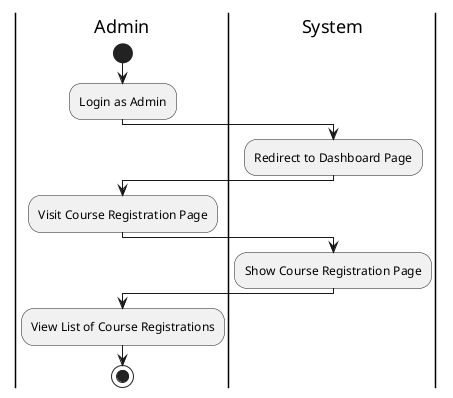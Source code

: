 @startuml ManageCourseRegistration
|Admin|
start
:Login as Admin;
|System|
:Redirect to Dashboard Page;
|Admin|
:Visit Course Registration Page;
|System|
:Show Course Registration Page;
|Admin|
:View List of Course Registrations;
stop
@enduml
